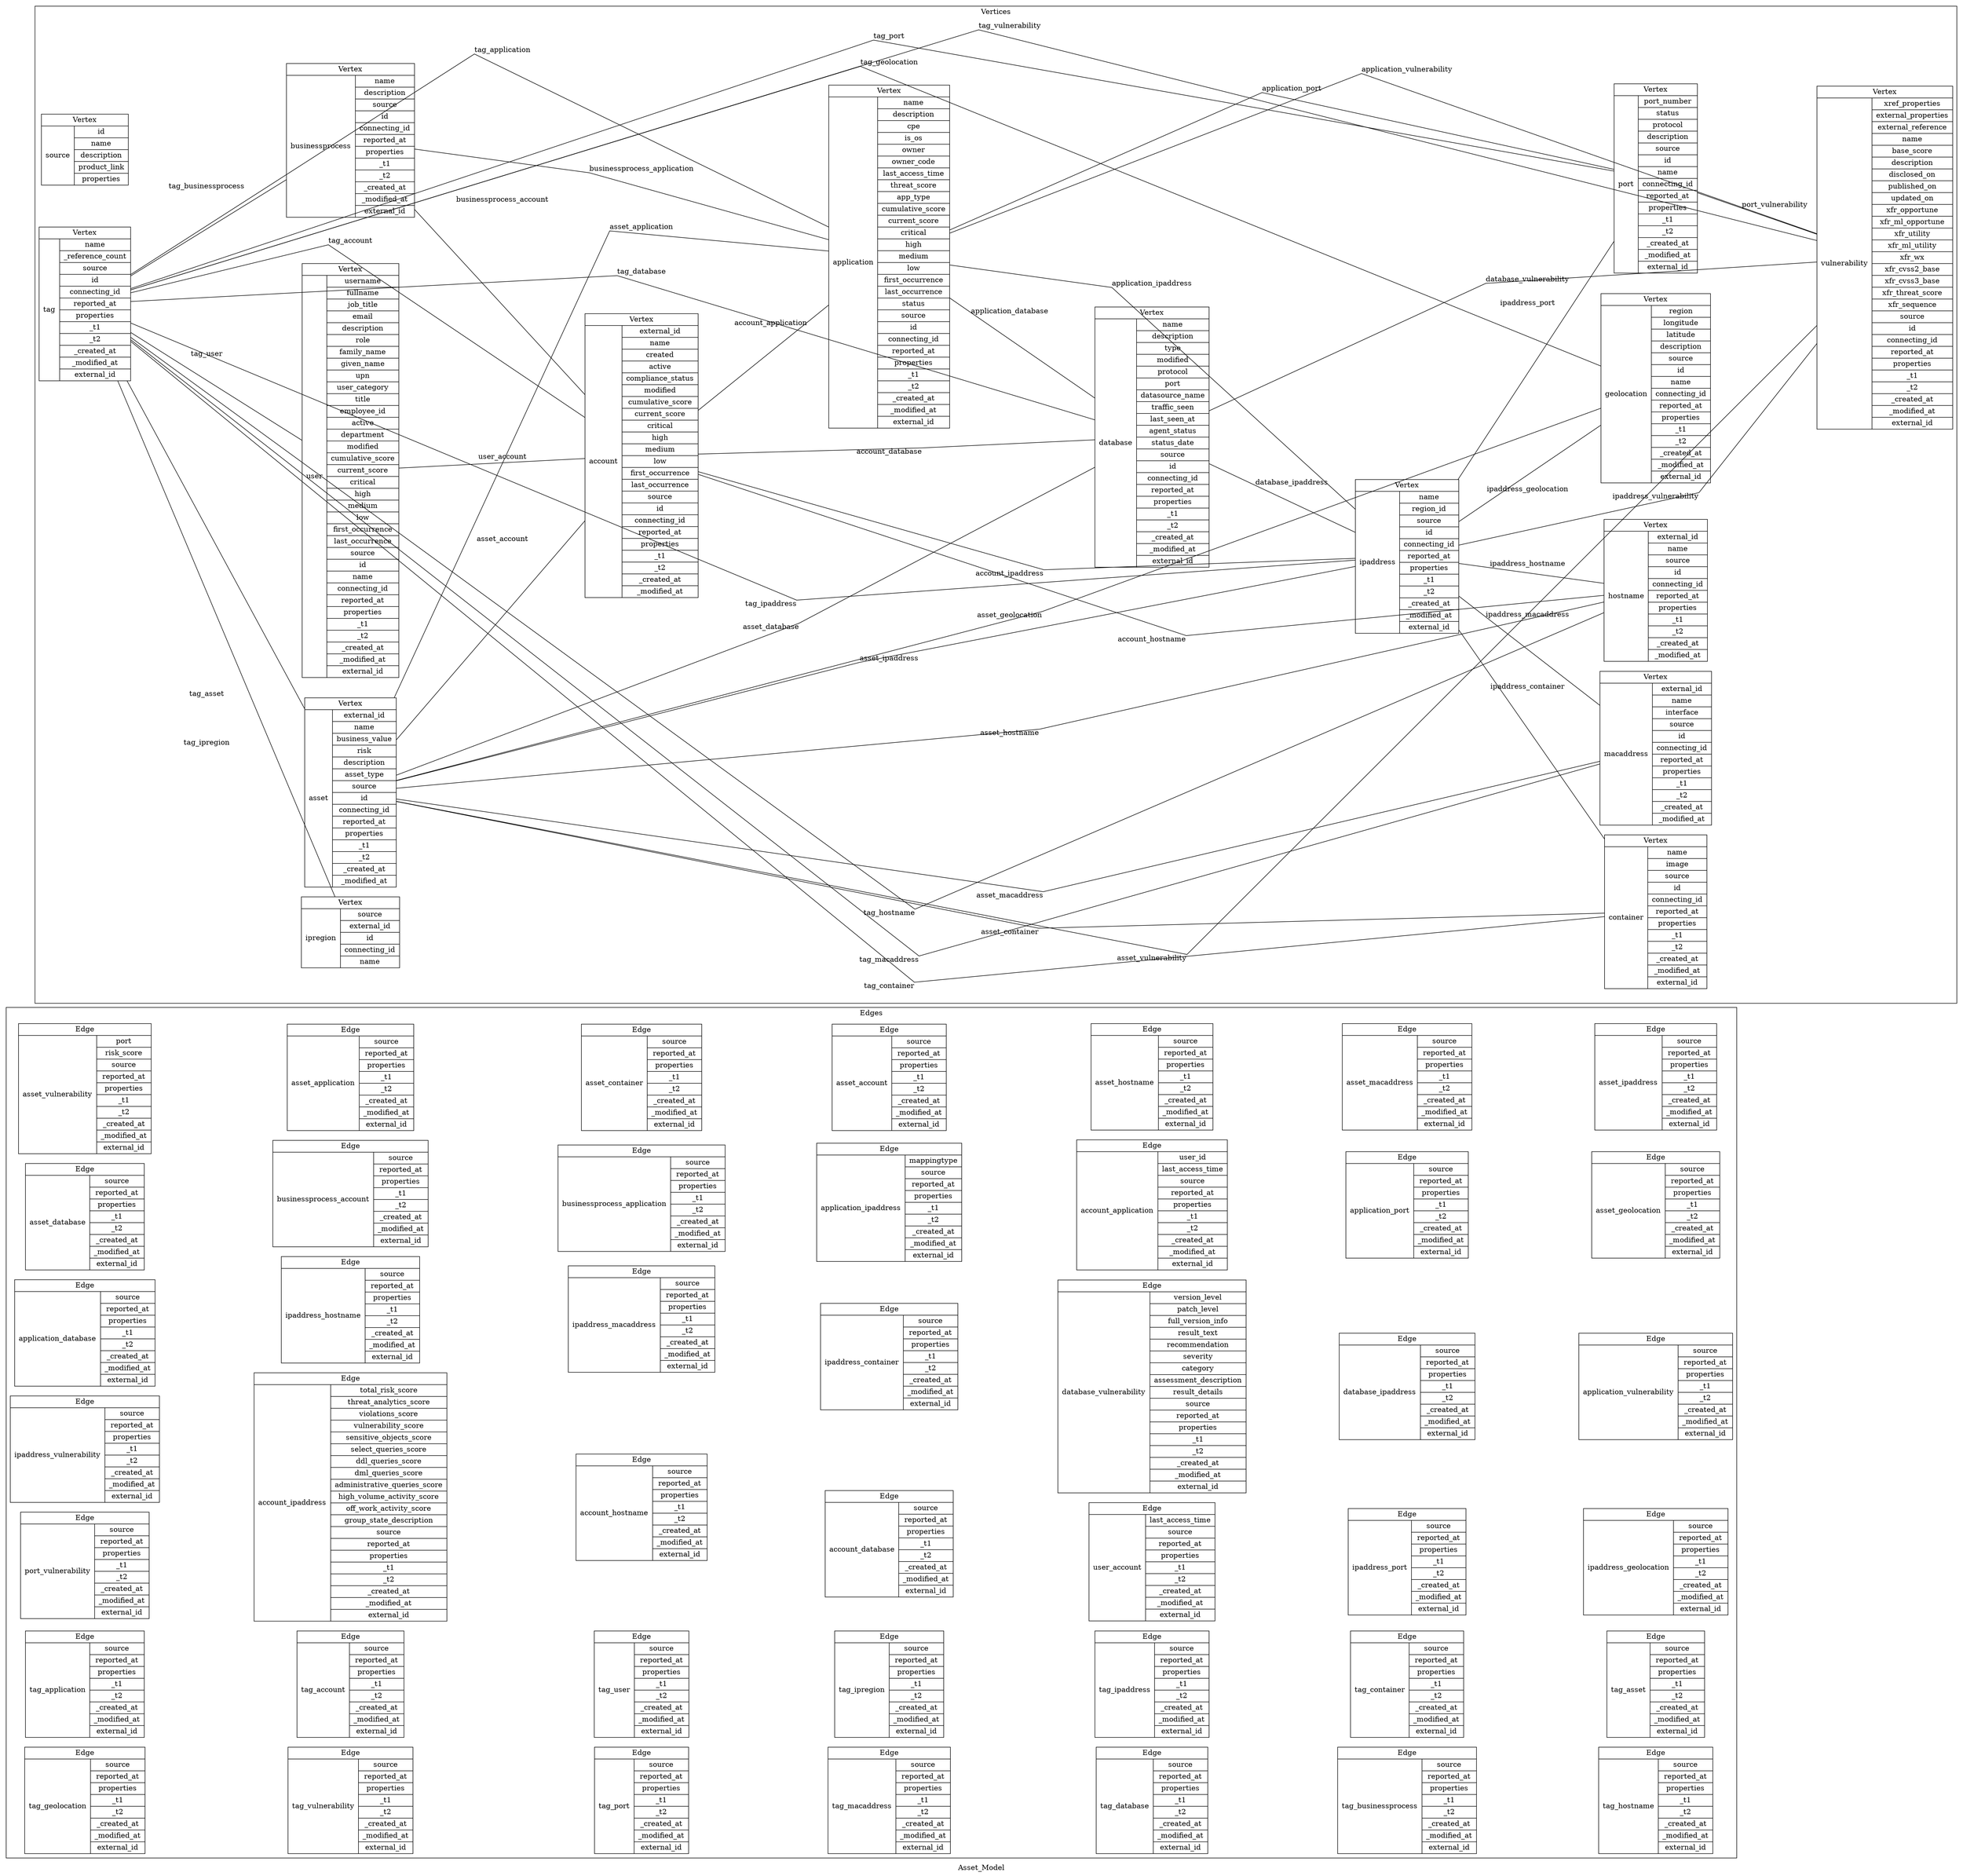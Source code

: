 graph cluster_Asset_Model {
 splines=line;
label=Asset_Model;
rankdir=LR;
subgraph cluster_Edges {
 label=Edges;
"asset_vulnerability" [id="asset_vulnerability", type="node type", shape="record", label="Edge | {asset_vulnerability | {port | risk_score | source | reported_at | properties | _t1 | _t2 | _created_at | _modified_at | external_id }}"];
"asset_ipaddress" [id="asset_ipaddress", type="node type", shape="record", label="Edge | {asset_ipaddress | {source | reported_at | properties | _t1 | _t2 | _created_at | _modified_at | external_id }}"];
"asset_macaddress" [id="asset_macaddress", type="node type", shape="record", label="Edge | {asset_macaddress | {source | reported_at | properties | _t1 | _t2 | _created_at | _modified_at | external_id }}"];
"asset_hostname" [id="asset_hostname", type="node type", shape="record", label="Edge | {asset_hostname | {source | reported_at | properties | _t1 | _t2 | _created_at | _modified_at | external_id }}"];
"asset_account" [id="asset_account", type="node type", shape="record", label="Edge | {asset_account | {source | reported_at | properties | _t1 | _t2 | _created_at | _modified_at | external_id }}"];
"asset_container" [id="asset_container", type="node type", shape="record", label="Edge | {asset_container | {source | reported_at | properties | _t1 | _t2 | _created_at | _modified_at | external_id }}"];
"asset_application" [id="asset_application", type="node type", shape="record", label="Edge | {asset_application | {source | reported_at | properties | _t1 | _t2 | _created_at | _modified_at | external_id }}"];
"asset_database" [id="asset_database", type="node type", shape="record", label="Edge | {asset_database | {source | reported_at | properties | _t1 | _t2 | _created_at | _modified_at | external_id }}"];
"asset_geolocation" [id="asset_geolocation", type="node type", shape="record", label="Edge | {asset_geolocation | {source | reported_at | properties | _t1 | _t2 | _created_at | _modified_at | external_id }}"];
"application_port" [id="application_port", type="node type", shape="record", label="Edge | {application_port | {source | reported_at | properties | _t1 | _t2 | _created_at | _modified_at | external_id }}"];
"account_application" [id="account_application", type="node type", shape="record", label="Edge | {account_application | {user_id | last_access_time | source | reported_at | properties | _t1 | _t2 | _created_at | _modified_at | external_id }}"];
"application_ipaddress" [id="application_ipaddress", type="node type", shape="record", label="Edge | {application_ipaddress | {mappingtype | source | reported_at | properties | _t1 | _t2 | _created_at | _modified_at | external_id }}"];
"businessprocess_application" [id="businessprocess_application", type="node type", shape="record", label="Edge | {businessprocess_application | {source | reported_at | properties | _t1 | _t2 | _created_at | _modified_at | external_id }}"];
"businessprocess_account" [id="businessprocess_account", type="node type", shape="record", label="Edge | {businessprocess_account | {source | reported_at | properties | _t1 | _t2 | _created_at | _modified_at | external_id }}"];
"application_database" [id="application_database", type="node type", shape="record", label="Edge | {application_database | {source | reported_at | properties | _t1 | _t2 | _created_at | _modified_at | external_id }}"];
"application_vulnerability" [id="application_vulnerability", type="node type", shape="record", label="Edge | {application_vulnerability | {source | reported_at | properties | _t1 | _t2 | _created_at | _modified_at | external_id }}"];
"database_ipaddress" [id="database_ipaddress", type="node type", shape="record", label="Edge | {database_ipaddress | {source | reported_at | properties | _t1 | _t2 | _created_at | _modified_at | external_id }}"];
"database_vulnerability" [id="database_vulnerability", type="node type", shape="record", label="Edge | {database_vulnerability | {version_level | patch_level | full_version_info | result_text | recommendation | severity | category | assessment_description | result_details | source | reported_at | properties | _t1 | _t2 | _created_at | _modified_at | external_id }}"];
"ipaddress_container" [id="ipaddress_container", type="node type", shape="record", label="Edge | {ipaddress_container | {source | reported_at | properties | _t1 | _t2 | _created_at | _modified_at | external_id }}"];
"ipaddress_macaddress" [id="ipaddress_macaddress", type="node type", shape="record", label="Edge | {ipaddress_macaddress | {source | reported_at | properties | _t1 | _t2 | _created_at | _modified_at | external_id }}"];
"ipaddress_hostname" [id="ipaddress_hostname", type="node type", shape="record", label="Edge | {ipaddress_hostname | {source | reported_at | properties | _t1 | _t2 | _created_at | _modified_at | external_id }}"];
"ipaddress_vulnerability" [id="ipaddress_vulnerability", type="node type", shape="record", label="Edge | {ipaddress_vulnerability | {source | reported_at | properties | _t1 | _t2 | _created_at | _modified_at | external_id }}"];
"ipaddress_geolocation" [id="ipaddress_geolocation", type="node type", shape="record", label="Edge | {ipaddress_geolocation | {source | reported_at | properties | _t1 | _t2 | _created_at | _modified_at | external_id }}"];
"ipaddress_port" [id="ipaddress_port", type="node type", shape="record", label="Edge | {ipaddress_port | {source | reported_at | properties | _t1 | _t2 | _created_at | _modified_at | external_id }}"];
"user_account" [id="user_account", type="node type", shape="record", label="Edge | {user_account | {last_access_time | source | reported_at | properties | _t1 | _t2 | _created_at | _modified_at | external_id }}"];
"account_database" [id="account_database", type="node type", shape="record", label="Edge | {account_database | {source | reported_at | properties | _t1 | _t2 | _created_at | _modified_at | external_id }}"];
"account_hostname" [id="account_hostname", type="node type", shape="record", label="Edge | {account_hostname | {source | reported_at | properties | _t1 | _t2 | _created_at | _modified_at | external_id }}"];
"account_ipaddress" [id="account_ipaddress", type="node type", shape="record", label="Edge | {account_ipaddress | {total_risk_score | threat_analytics_score | violations_score | vulnerability_score | sensitive_objects_score | select_queries_score | ddl_queries_score | dml_queries_score | administrative_queries_score | high_volume_activity_score | off_work_activity_score | group_state_description | source | reported_at | properties | _t1 | _t2 | _created_at | _modified_at | external_id }}"];
"port_vulnerability" [id="port_vulnerability", type="node type", shape="record", label="Edge | {port_vulnerability | {source | reported_at | properties | _t1 | _t2 | _created_at | _modified_at | external_id }}"];
"tag_asset" [id="tag_asset", type="node type", shape="record", label="Edge | {tag_asset | {source | reported_at | properties | _t1 | _t2 | _created_at | _modified_at | external_id }}"];
"tag_container" [id="tag_container", type="node type", shape="record", label="Edge | {tag_container | {source | reported_at | properties | _t1 | _t2 | _created_at | _modified_at | external_id }}"];
"tag_ipaddress" [id="tag_ipaddress", type="node type", shape="record", label="Edge | {tag_ipaddress | {source | reported_at | properties | _t1 | _t2 | _created_at | _modified_at | external_id }}"];
"tag_ipregion" [id="tag_ipregion", type="node type", shape="record", label="Edge | {tag_ipregion | {source | reported_at | properties | _t1 | _t2 | _created_at | _modified_at | external_id }}"];
"tag_user" [id="tag_user", type="node type", shape="record", label="Edge | {tag_user | {source | reported_at | properties | _t1 | _t2 | _created_at | _modified_at | external_id }}"];
"tag_account" [id="tag_account", type="node type", shape="record", label="Edge | {tag_account | {source | reported_at | properties | _t1 | _t2 | _created_at | _modified_at | external_id }}"];
"tag_application" [id="tag_application", type="node type", shape="record", label="Edge | {tag_application | {source | reported_at | properties | _t1 | _t2 | _created_at | _modified_at | external_id }}"];
"tag_hostname" [id="tag_hostname", type="node type", shape="record", label="Edge | {tag_hostname | {source | reported_at | properties | _t1 | _t2 | _created_at | _modified_at | external_id }}"];
"tag_businessprocess" [id="tag_businessprocess", type="node type", shape="record", label="Edge | {tag_businessprocess | {source | reported_at | properties | _t1 | _t2 | _created_at | _modified_at | external_id }}"];
"tag_database" [id="tag_database", type="node type", shape="record", label="Edge | {tag_database | {source | reported_at | properties | _t1 | _t2 | _created_at | _modified_at | external_id }}"];
"tag_macaddress" [id="tag_macaddress", type="node type", shape="record", label="Edge | {tag_macaddress | {source | reported_at | properties | _t1 | _t2 | _created_at | _modified_at | external_id }}"];
"tag_port" [id="tag_port", type="node type", shape="record", label="Edge | {tag_port | {source | reported_at | properties | _t1 | _t2 | _created_at | _modified_at | external_id }}"];
"tag_vulnerability" [id="tag_vulnerability", type="node type", shape="record", label="Edge | {tag_vulnerability | {source | reported_at | properties | _t1 | _t2 | _created_at | _modified_at | external_id }}"];
"tag_geolocation" [id="tag_geolocation", type="node type", shape="record", label="Edge | {tag_geolocation | {source | reported_at | properties | _t1 | _t2 | _created_at | _modified_at | external_id }}"];
tag_geolocation -- tag_vulnerability [style=invis]
 tag_vulnerability -- tag_port [style=invis]
 tag_port -- tag_macaddress [style=invis]
 tag_macaddress -- tag_database [style=invis]
 tag_database -- tag_businessprocess [style=invis]
 tag_businessprocess -- tag_hostname [style=invis]
 tag_application -- tag_account [style=invis]
 tag_account -- tag_user [style=invis]
 tag_user -- tag_ipregion [style=invis]
 tag_ipregion -- tag_ipaddress [style=invis]
 tag_ipaddress -- tag_container [style=invis]
 tag_container -- tag_asset [style=invis]
 port_vulnerability -- account_ipaddress [style=invis]
 account_ipaddress -- account_hostname [style=invis]
 account_hostname -- account_database [style=invis]
 account_database -- user_account [style=invis]
 user_account -- ipaddress_port [style=invis]
 ipaddress_port -- ipaddress_geolocation [style=invis]
 ipaddress_vulnerability -- ipaddress_hostname [style=invis]
 ipaddress_hostname -- ipaddress_macaddress [style=invis]
 ipaddress_macaddress -- ipaddress_container [style=invis]
 ipaddress_container -- database_vulnerability [style=invis]
 database_vulnerability -- database_ipaddress [style=invis]
 database_ipaddress -- application_vulnerability [style=invis]
 application_database -- businessprocess_account [style=invis]
 businessprocess_account -- businessprocess_application [style=invis]
 businessprocess_application -- application_ipaddress [style=invis]
 application_ipaddress -- account_application [style=invis]
 account_application -- application_port [style=invis]
 application_port -- asset_geolocation [style=invis]
 asset_database -- asset_application [style=invis]
 asset_application -- asset_container [style=invis]
 asset_container -- asset_account [style=invis]
 asset_account -- asset_hostname [style=invis]
 asset_hostname -- asset_macaddress [style=invis]
 asset_macaddress -- asset_ipaddress [style=invis]
 }
subgraph cluster_Vertices {
 label=Vertices;
"source" [id="source", type="node type", shape="record", label="Vertex | {source | {id | name | description | product_link | properties }}"];
"asset" [id="asset", type="node type", shape="record", label="Vertex | {asset | {external_id | name | business_value | risk | description | asset_type | source | id | connecting_id | reported_at | properties | _t1 | _t2 | _created_at | _modified_at }}"];
"container" [id="container", type="node type", shape="record", label="Vertex | {container | {name | image | source | id | connecting_id | reported_at | properties | _t1 | _t2 | _created_at | _modified_at | external_id }}"];
"ipaddress" [id="ipaddress", type="node type", shape="record", label="Vertex | {ipaddress | {name | region_id | source | id | connecting_id | reported_at | properties | _t1 | _t2 | _created_at | _modified_at | external_id }}"];
"ipregion" [id="ipregion", type="node type", shape="record", label="Vertex | {ipregion | {source | external_id | id | connecting_id | name }}"];
"user" [id="user", type="node type", shape="record", label="Vertex | {user | {username | fullname | job_title | email | description | role | family_name | given_name | upn | user_category | title | employee_id | active | department | modified | cumulative_score | current_score | critical | high | medium | low | first_occurrence | last_occurrence | source | id | name | connecting_id | reported_at | properties | _t1 | _t2 | _created_at | _modified_at | external_id }}"];
"account" [id="account", type="node type", shape="record", label="Vertex | {account | {external_id | name | created | active | compliance_status | modified | cumulative_score | current_score | critical | high | medium | low | first_occurrence | last_occurrence | source | id | connecting_id | reported_at | properties | _t1 | _t2 | _created_at | _modified_at }}"];
"application" [id="application", type="node type", shape="record", label="Vertex | {application | {name | description | cpe | is_os | owner | owner_code | last_access_time | threat_score | app_type | cumulative_score | current_score | critical | high | medium | low | first_occurrence | last_occurrence | status | source | id | connecting_id | reported_at | properties | _t1 | _t2 | _created_at | _modified_at | external_id }}"];
"hostname" [id="hostname", type="node type", shape="record", label="Vertex | {hostname | {external_id | name | source | id | connecting_id | reported_at | properties | _t1 | _t2 | _created_at | _modified_at }}"];
"businessprocess" [id="businessprocess", type="node type", shape="record", label="Vertex | {businessprocess | {name | description | source | id | connecting_id | reported_at | properties | _t1 | _t2 | _created_at | _modified_at | external_id }}"];
"database" [id="database", type="node type", shape="record", label="Vertex | {database | {name | description | type | modified | protocol | port | datasource_name | traffic_seen | last_seen_at | agent_status | status_date | source | id | connecting_id | reported_at | properties | _t1 | _t2 | _created_at | _modified_at | external_id }}"];
"macaddress" [id="macaddress", type="node type", shape="record", label="Vertex | {macaddress | {external_id | name | interface | source | id | connecting_id | reported_at | properties | _t1 | _t2 | _created_at | _modified_at }}"];
"port" [id="port", type="node type", shape="record", label="Vertex | {port | {port_number | status | protocol | description | source | id | name | connecting_id | reported_at | properties | _t1 | _t2 | _created_at | _modified_at | external_id }}"];
"vulnerability" [id="vulnerability", type="node type", shape="record", label="Vertex | {vulnerability | {xref_properties | external_properties | external_reference | name | base_score | description | disclosed_on | published_on | updated_on | xfr_opportune | xfr_ml_opportune | xfr_utility | xfr_ml_utility | xfr_wx | xfr_cvss2_base | xfr_cvss3_base | xfr_threat_score | xfr_sequence | source | id | connecting_id | reported_at | properties | _t1 | _t2 | _created_at | _modified_at | external_id }}"];
"geolocation" [id="geolocation", type="node type", shape="record", label="Vertex | {geolocation | {region | longitude | latitude | description | source | id | name | connecting_id | reported_at | properties | _t1 | _t2 | _created_at | _modified_at | external_id }}"];
"tag" [id="tag", type="node type", shape="record", label="Vertex | {tag | {name | _reference_count | source | id | connecting_id | reported_at | properties | _t1 | _t2 | _created_at | _modified_at | external_id }}"];
"asset" -- "vulnerability" [source="asset", target="vulnerability", relation="asset to vulnerability", directed="false", label="asset_vulnerability"];
"asset" -- "ipaddress" [source="asset", target="ipaddress", relation="asset to ipaddress", directed="false", label="asset_ipaddress"];
"asset" -- "macaddress" [source="asset", target="macaddress", relation="asset to macaddress", directed="false", label="asset_macaddress"];
"asset" -- "hostname" [source="asset", target="hostname", relation="asset to hostname", directed="false", label="asset_hostname"];
"asset" -- "account" [source="asset", target="account", relation="asset to account", directed="false", label="asset_account"];
"asset" -- "container" [source="asset", target="container", relation="asset to container", directed="false", label="asset_container"];
"asset" -- "application" [source="asset", target="application", relation="asset to application", directed="false", label="asset_application"];
"asset" -- "database" [source="asset", target="database", relation="asset to database", directed="false", label="asset_database"];
"asset" -- "geolocation" [source="asset", target="geolocation", relation="asset to geolocation", directed="false", label="asset_geolocation"];
"application" -- "port" [source="application", target="port", relation="application to port", directed="false", label="application_port"];
"account" -- "application" [source="account", target="application", relation="account to application", directed="false", label="account_application"];
"application" -- "ipaddress" [source="application", target="ipaddress", relation="application to ipaddress", directed="false", label="application_ipaddress"];
"businessprocess" -- "application" [source="businessprocess", target="application", relation="businessprocess to application", directed="false", label="businessprocess_application"];
"businessprocess" -- "account" [source="businessprocess", target="account", relation="businessprocess to account", directed="false", label="businessprocess_account"];
"application" -- "database" [source="application", target="database", relation="application to database", directed="false", label="application_database"];
"application" -- "vulnerability" [source="application", target="vulnerability", relation="application to vulnerability", directed="false", label="application_vulnerability"];
"database" -- "ipaddress" [source="database", target="ipaddress", relation="database to ipaddress", directed="false", label="database_ipaddress"];
"database" -- "vulnerability" [source="database", target="vulnerability", relation="database to vulnerability", directed="false", label="database_vulnerability"];
"ipaddress" -- "container" [source="ipaddress", target="container", relation="ipaddress to container", directed="false", label="ipaddress_container"];
"ipaddress" -- "macaddress" [source="ipaddress", target="macaddress", relation="ipaddress to macaddress", directed="false", label="ipaddress_macaddress"];
"ipaddress" -- "hostname" [source="ipaddress", target="hostname", relation="ipaddress to hostname", directed="false", label="ipaddress_hostname"];
"ipaddress" -- "vulnerability" [source="ipaddress", target="vulnerability", relation="ipaddress to vulnerability", directed="false", label="ipaddress_vulnerability"];
"ipaddress" -- "geolocation" [source="ipaddress", target="geolocation", relation="ipaddress to geolocation", directed="false", label="ipaddress_geolocation"];
"ipaddress" -- "port" [source="ipaddress", target="port", relation="ipaddress to port", directed="false", label="ipaddress_port"];
"user" -- "account" [source="user", target="account", relation="user to account", directed="false", label="user_account"];
"account" -- "database" [source="account", target="database", relation="account to database", directed="false", label="account_database"];
"account" -- "hostname" [source="account", target="hostname", relation="account to hostname", directed="false", label="account_hostname"];
"account" -- "ipaddress" [source="account", target="ipaddress", relation="account to ipaddress", directed="false", label="account_ipaddress"];
"port" -- "vulnerability" [source="port", target="vulnerability", relation="port to vulnerability", directed="false", label="port_vulnerability"];
"tag" -- "asset" [source="tag", target="asset", relation="tag to asset", directed="false", label="tag_asset"];
"tag" -- "container" [source="tag", target="container", relation="tag to container", directed="false", label="tag_container"];
"tag" -- "ipaddress" [source="tag", target="ipaddress", relation="tag to ipaddress", directed="false", label="tag_ipaddress"];
"tag" -- "ipregion" [source="tag", target="ipregion", relation="tag to ipregion", directed="false", label="tag_ipregion"];
"tag" -- "user" [source="tag", target="user", relation="tag to user", directed="false", label="tag_user"];
"tag" -- "account" [source="tag", target="account", relation="tag to account", directed="false", label="tag_account"];
"tag" -- "application" [source="tag", target="application", relation="tag to application", directed="false", label="tag_application"];
"tag" -- "hostname" [source="tag", target="hostname", relation="tag to hostname", directed="false", label="tag_hostname"];
"tag" -- "businessprocess" [source="tag", target="businessprocess", relation="tag to businessprocess", directed="false", label="tag_businessprocess"];
"tag" -- "database" [source="tag", target="database", relation="tag to database", directed="false", label="tag_database"];
"tag" -- "macaddress" [source="tag", target="macaddress", relation="tag to macaddress", directed="false", label="tag_macaddress"];
"tag" -- "port" [source="tag", target="port", relation="tag to port", directed="false", label="tag_port"];
"tag" -- "vulnerability" [source="tag", target="vulnerability", relation="tag to vulnerability", directed="false", label="tag_vulnerability"];
"tag" -- "geolocation" [source="tag", target="geolocation", relation="tag to geolocation", directed="false", label="tag_geolocation"];
}
}
